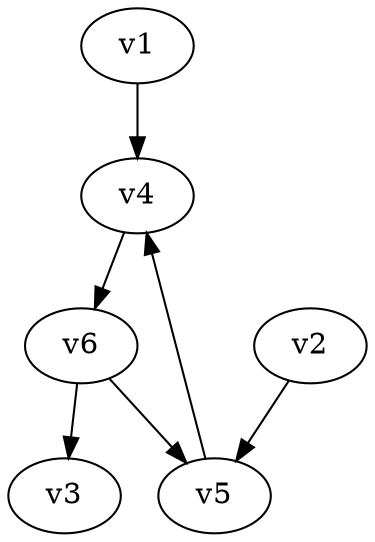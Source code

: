 digraph triangle {
    overall_factor = 1;
    multiplicity_factor = 1;
    v1 [flow=sink]
    v2 [flow=sink]
    v3 [flow=source]
    v1 -> v4 [pdg=1000, name=p1, mom=p1];
    v2 -> v5 [pdg=1000, name=p2, mom=p2];
    v6 -> v3 [pdg=1000, name=p3, mom=p3]; 
    v5 -> v4 [pdg=1000, name=q1, lmb_index=0];
    v6 -> v5 [pdg=1000, name=q2];
    v4 -> v6 [pdg=1000, name=q3];
}